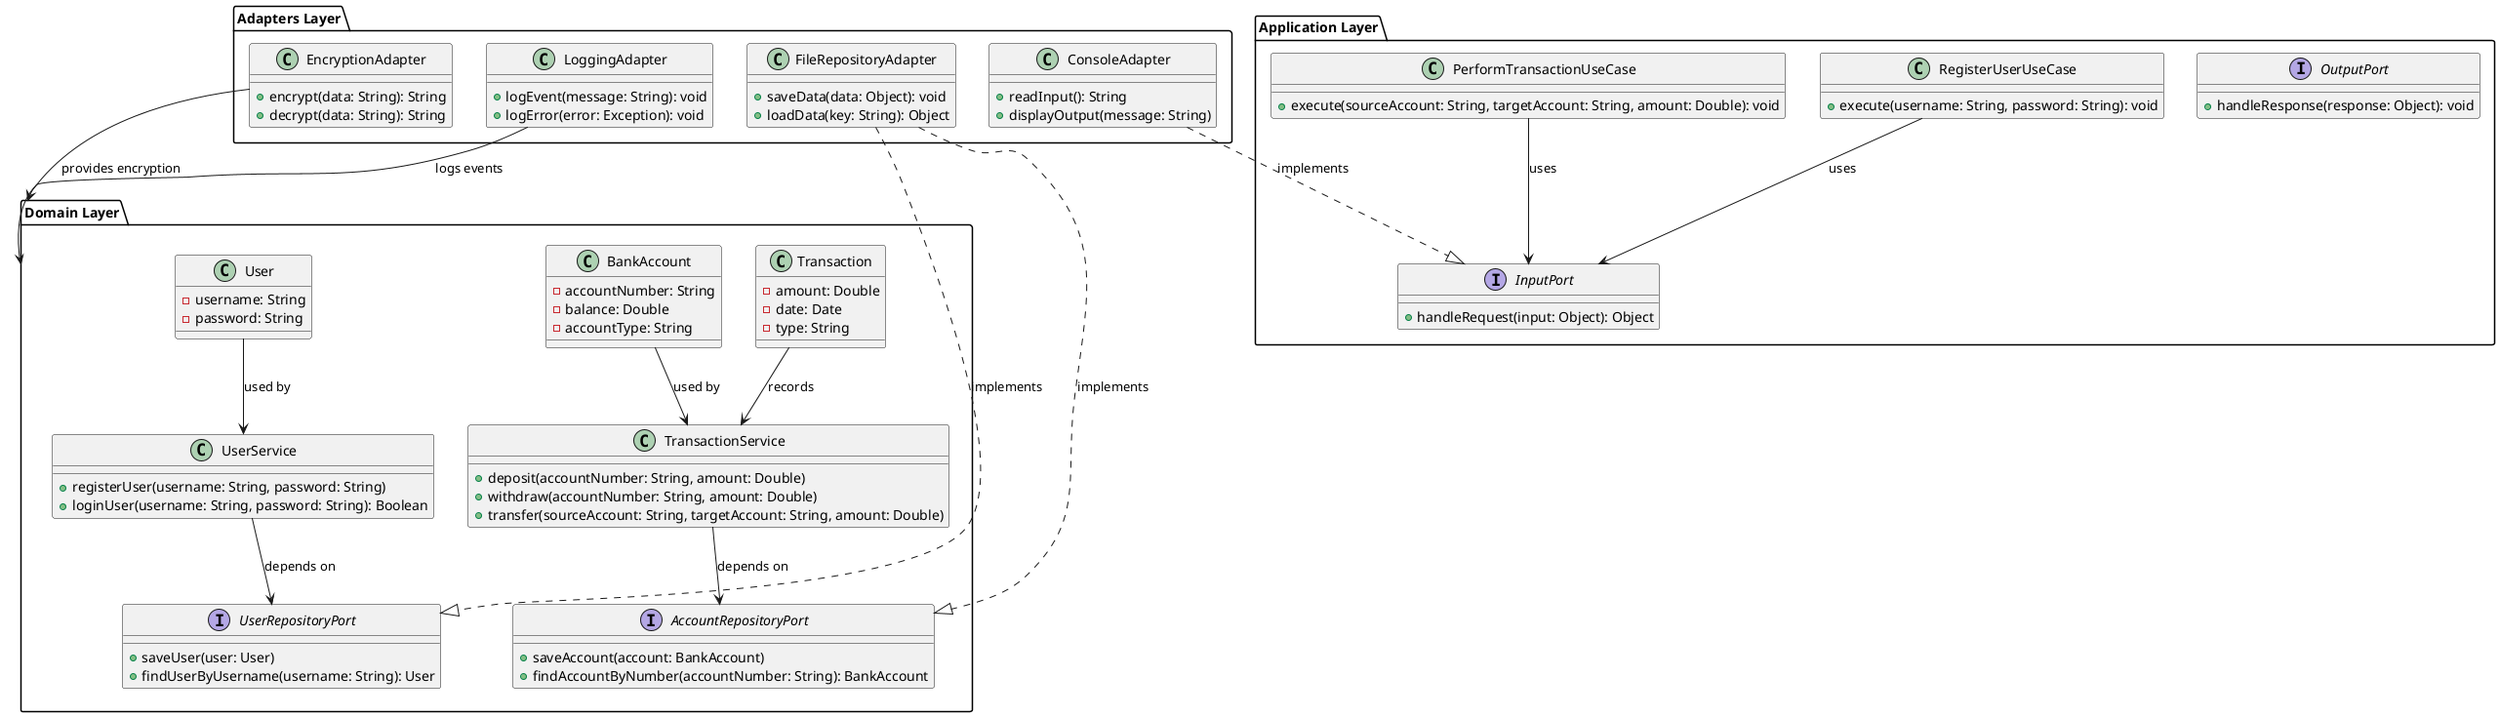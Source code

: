 @startuml
package "Domain Layer" {
    class User {
        - username: String
        - password: String
    }

    class BankAccount {
        - accountNumber: String
        - balance: Double
        - accountType: String
    }

    class Transaction {
        - amount: Double
        - date: Date
        - type: String
    }

    interface UserRepositoryPort {
        + saveUser(user: User)
        + findUserByUsername(username: String): User
    }

    interface AccountRepositoryPort {
        + saveAccount(account: BankAccount)
        + findAccountByNumber(accountNumber: String): BankAccount
    }

    class UserService {
        + registerUser(username: String, password: String)
        + loginUser(username: String, password: String): Boolean
    }

    class TransactionService {
        + deposit(accountNumber: String, amount: Double)
        + withdraw(accountNumber: String, amount: Double)
        + transfer(sourceAccount: String, targetAccount: String, amount: Double)
    }

    User --> UserService : "used by"
    BankAccount --> TransactionService : "used by"
    Transaction --> TransactionService : "records"
    UserService --> UserRepositoryPort : "depends on"
    TransactionService --> AccountRepositoryPort : "depends on"
}

package "Application Layer" {
    interface InputPort {
        + handleRequest(input: Object): Object
    }

    interface OutputPort {
        + handleResponse(response: Object): void
    }

    class RegisterUserUseCase {
        + execute(username: String, password: String): void
    }

    class PerformTransactionUseCase {
        + execute(sourceAccount: String, targetAccount: String, amount: Double): void
    }

    RegisterUserUseCase --> InputPort : "uses"
    PerformTransactionUseCase --> InputPort : "uses"
}

package "Adapters Layer" {
    class ConsoleAdapter {
        + readInput(): String
        + displayOutput(message: String)
    }

    class FileRepositoryAdapter {
        + saveData(data: Object): void
        + loadData(key: String): Object
    }

    class EncryptionAdapter {
        + encrypt(data: String): String
        + decrypt(data: String): String
    }

    class LoggingAdapter {
        + logEvent(message: String): void
        + logError(error: Exception): void
    }

    ConsoleAdapter ..|> InputPort : "implements"
    FileRepositoryAdapter ..|> UserRepositoryPort : "implements"
    FileRepositoryAdapter ..|> AccountRepositoryPort : "implements"
}

EncryptionAdapter --> "Domain Layer" : "provides encryption"
LoggingAdapter --> "Domain Layer" : "logs events"
@enduml
